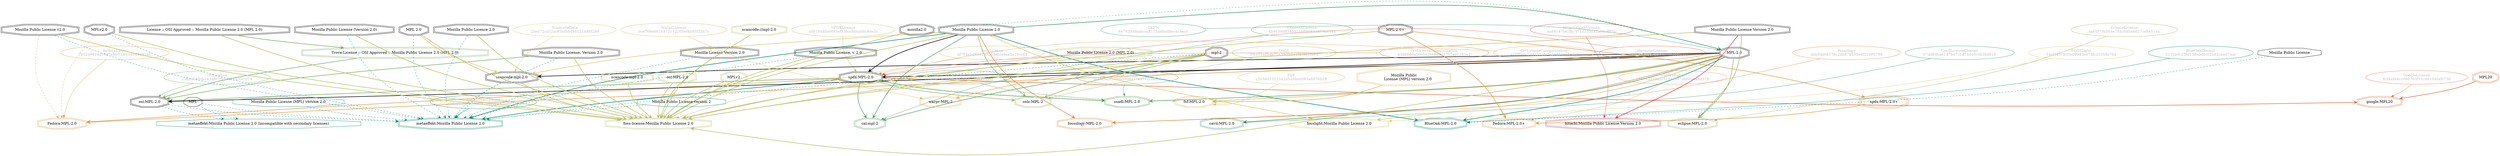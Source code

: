 strict digraph {
    node [shape=box];
    graph [splines=curved];
    2868 [label="SPDXLicense\na5618485e9f93ef93fea9d4a06c9de3c"
         ,fontcolor=gray
         ,color="#b8bf62"
         ,fillcolor="beige;1"
         ,shape=ellipse];
    2869 [label="spdx:MPL-2.0"
         ,shape=doubleoctagon];
    2870 [label="MPL-2.0"
         ,shape=doubleoctagon];
    2871 [label="Mozilla Public License 2.0"
         ,shape=doubleoctagon];
    5151 [label="OSILicense\n238b1190cb14346c7f957411830c2f74"
         ,fontcolor=gray
         ,color="#78ab63"
         ,fillcolor="beige;1"
         ,shape=ellipse];
    5152 [label="osi:MPL-2.0"
         ,shape=doubleoctagon];
    5153 [label="Mozilla Public License, Version 2.0"
         ,shape=doubleoctagon];
    5154 [label="Trove:License :: OSI Approved :: Mozilla Public License 2.0 (MPL 2.0)"
         ,color="#78ab63"
         ,shape=doubleoctagon];
    5155 [label="License :: OSI Approved :: Mozilla Public License 2.0 (MPL 2.0)"
         ,shape=doubleoctagon];
    5667 [label="GoogleLicense\nfc34af44c1680703f73168164faf0736"
         ,fontcolor=gray
         ,color="#e06f45"
         ,fillcolor="beige;1"
         ,shape=ellipse];
    5668 [label="google:MPL20"
         ,color="#e06f45"
         ,shape=doubleoctagon];
    5669 [label=MPL20
         ,color="#e06f45"
         ,shape=doubleoctagon];
    8122 [label="FedoraEntry\nc5b162923a2c5101e957ab6006a9d379"
         ,fontcolor=gray
         ,color="#e09d4b"
         ,fillcolor="beige;1"
         ,shape=ellipse];
    8123 [label="Fedora:MPL-2.0+"
         ,color="#e09d4b"
         ,shape=doubleoctagon];
    8124 [label="MPL-2.0+"
         ,shape=doubleoctagon];
    8125 [label="spdx:MPL-2.0+"
         ,color="#e09d4b"
         ,shape=tripleoctagon];
    8126 [label="FedoraEntry\n7b1249818d1567eb6033f158064491a5"
         ,fontcolor=gray
         ,color="#e09d4b"
         ,fillcolor="beige;1"
         ,shape=ellipse];
    8127 [label="Fedora:MPL-2.0"
         ,color="#e09d4b"
         ,shape=doubleoctagon];
    8128 [label="Mozilla Public License v2.0"
         ,shape=doubleoctagon];
    8129 [label="MPLv2.0"
         ,shape=doubleoctagon];
    9426 [label="Mozilla Public License"
         ,shape=octagon];
    9431 [label="BlueOakCouncil\n5132a9c25bf138ebd8c02b82cba574af"
         ,fontcolor=gray
         ,color="#00876c"
         ,fillcolor="beige;1"
         ,shape=ellipse];
    9432 [label="BlueOak:MPL-2.0"
         ,color="#00876c"
         ,shape=doubleoctagon];
    9658 [label="OSADLRule\n0c1fe9a3fb4fe63990a77aa772cb86fe"
         ,fontcolor=gray
         ,color="#58a066"
         ,fillcolor="beige;1"
         ,shape=ellipse];
    9659 [label="osadl:MPL-2.0"
         ,color="#58a066"
         ,shape=doubleoctagon];
    9930 [label="OSADLMatrix\n9930f4c2efaab696874ad5c65e171f62"
         ,fontcolor=gray
         ,color="#58a066"
         ,fillcolor="beige;1"
         ,shape=ellipse];
    10309 [label="FSF\nc5556d5322342d54946d083a8976b1ff"
          ,fontcolor=gray
          ,color="#deb256"
          ,fillcolor="beige;1"
          ,shape=ellipse];
    10310 [label="fsf:MPL-2.0"
          ,color="#deb256"
          ,shape=doubleoctagon];
    10311 [label="Mozilla Public\n       License (MPL) version 2.0"
          ,color="#deb256"
          ,shape=doubleoctagon];
    10316 [label=MPL,shape=octagon];
    10973 [label="ChooseALicense\n4b9439dff345d556ffb0832df7fde344"
          ,fontcolor=gray
          ,color="#58a066"
          ,fillcolor="beige;1"
          ,shape=ellipse];
    10974 [label="cal:mpl-2"
          ,color="#58a066"
          ,shape=doubleoctagon];
    10975 [label="mpl-2"
          ,shape=doubleoctagon];
    19535 [label="ScancodeData\n23ed72c032ac63bf884981224ff4f286"
          ,fontcolor=gray
          ,color="#dac767"
          ,fillcolor="beige;1"
          ,shape=ellipse];
    19536 [label="scancode:mpl-2.0"
          ,shape=doubleoctagon];
    19537 [label="MPL 2.0"
          ,shape=doubleoctagon];
    25893 [label="OSLC\n3fb453a25db71e39dfa5e1f439f16e68"
          ,fontcolor=gray
          ,color="#98b561"
          ,fillcolor="beige;1"
          ,shape=ellipse];
    25894 [label="oslc:MPL-2"
          ,color="#98b561"
          ,shape=doubleoctagon];
    25932 [label="Fossology\ndeb5de04178c2db879598edf21b95799"
          ,fontcolor=gray
          ,color="#e18745"
          ,fillcolor="beige;1"
          ,shape=ellipse];
    25933 [label="fossology:MPL-2.0"
          ,color="#e18745"
          ,shape=doubleoctagon];
    28331 [label="OKFN\n6476304feabcca8115a98ed8ec4c3ec0"
          ,fontcolor=gray
          ,color="#379469"
          ,fillcolor="beige;1"
          ,shape=ellipse];
    28332 [label="mozilla2.0"
          ,shape=doubleoctagon];
    35070 [label="OrtLicenseCategorization\nb3dbbd0a30c3426b8d9687b7a92163a1"
          ,fontcolor=gray
          ,color="#e06f45"
          ,fillcolor="beige;1"
          ,shape=ellipse];
    36209 [label="OrtLicenseCategorization\na16fff46c2d81b53fe7a2ed53865e0bf"
          ,fontcolor=gray
          ,color="#e09d4b"
          ,fillcolor="beige;1"
          ,shape=ellipse];
    37204 [label="CavilLicenseChange\n07dd846a61d7b47c5d73d40c0b36d816"
          ,fontcolor=gray
          ,color="#379469"
          ,fillcolor="beige;1"
          ,shape=ellipse];
    37205 [label="cavil:MPL-2.0"
          ,color="#379469"
          ,shape=doubleoctagon];
    44815 [label="MetaeffektLicense\ndb8e012043d3cd7c784c96dc088fd356"
          ,fontcolor=gray
          ,color="#00876c"
          ,fillcolor="beige;1"
          ,shape=ellipse];
    44816 [label="metaeffekt:Mozilla Public License 2.0"
          ,color="#00876c"
          ,shape=doubleoctagon];
    44817 [label="Mozilla Public License, v. 2.0"
          ,shape=doubleoctagon];
    44818 [label="Mozilla Public License (Version 2.0)"
          ,shape=doubleoctagon];
    44819 [label="Mozilla License Version 2.0"
          ,shape=doubleoctagon];
    44820 [label="Mozilla Public Licence 2.0"
          ,shape=doubleoctagon];
    44821 [label="Mozilla Public License version 2"
          ,color="#00876c"
          ,shape=octagon];
    44822 [label="Mozilla Public License (MPL) version 2.0"
          ,color="#00876c"
          ,shape=octagon];
    44824 [label="metaeffekt:Mozilla Public License 2.0 (incompatible with secondary licenses)"
          ,color="#00876c"
          ,shape=octagon];
    50028 [label="HermineLicense\ncc2a1ac590bc2a667ad99ae30d046cbe"
          ,fontcolor=gray
          ,color="#dc574a"
          ,fillcolor="beige;1"
          ,shape=ellipse];
    50175 [label="WarprLicense\n0ce706e661b372112205ef4b95f22b7c"
          ,fontcolor=gray
          ,color="#deb256"
          ,fillcolor="beige;1"
          ,shape=ellipse];
    50176 [label="warpr:MPL-2"
          ,color="#deb256"
          ,shape=doubleoctagon];
    50727 [label="FossLicense\ndf754abd894245283ebf46ea5a13cc8d"
          ,fontcolor=gray
          ,color="#b8bf62"
          ,fillcolor="beige;1"
          ,shape=ellipse];
    50728 [label="foss-license:Mozilla Public License 2.0"
          ,color="#b8bf62"
          ,shape=doubleoctagon];
    50729 [label="Mozilla Public License Version 2.0"
          ,shape=doubleoctagon];
    50730 [label="scancode://mpl-2.0"
          ,color="#b8bf62"
          ,shape=doubleoctagon];
    50731 [label="Mozilla Public License 2.0 (MPL 2.0)"
          ,color="#b8bf62"
          ,shape=doubleoctagon];
    50732 [label="scancode:mpl-2.0"
          ,color="#b8bf62"
          ,shape=doubleoctagon];
    50733 [label="osi:MPL-2.0"
          ,color="#b8bf62"
          ,shape=doubleoctagon];
    50734 [label=MPLv2
          ,color="#b8bf62"
          ,shape=doubleoctagon];
    51012 [label="FOSSLight\n34cf2497935e09983cd73fc25358c762"
          ,fontcolor=gray
          ,color="#dac767"
          ,fillcolor="beige;1"
          ,shape=ellipse];
    51013 [label="fosslight:Mozilla Public License 2.0"
          ,color="#dac767"
          ,shape=doubleoctagon];
    51327 [label="HitachiOpenLicense\nea66147b63fb7f71d235b42a9deff85c"
          ,fontcolor=gray
          ,color="#d43d51"
          ,fillcolor="beige;1"
          ,shape=ellipse];
    51328 [label="hitachi:Mozilla Public License Version 2.0"
          ,color="#d43d51"
          ,shape=doubleoctagon];
    54302 [label="EclipseLicense\naab5f73b364e784cb4bb6627ce8451a4"
          ,fontcolor=gray
          ,color="#98b561"
          ,fillcolor="beige;1"
          ,shape=ellipse];
    54303 [label="eclipse:MPL-2.0"
          ,color="#98b561"
          ,shape=doubleoctagon];
    2868 -> 2869 [weight=0.5
                 ,color="#b8bf62"];
    2869 -> 5152 [style=bold
                 ,arrowhead=vee
                 ,weight=0.7
                 ,color="#78ab63"];
    2869 -> 5668 [style=bold
                 ,arrowhead=vee
                 ,weight=0.7
                 ,color="#e06f45"];
    2869 -> 8127 [style=bold
                 ,arrowhead=vee
                 ,weight=0.7
                 ,color="#e09d4b"];
    2869 -> 9659 [style=bold
                 ,arrowhead=vee
                 ,weight=0.7
                 ,color="#58a066"];
    2869 -> 10310 [style=dashed
                  ,arrowhead=vee
                  ,weight=0.5
                  ,color="#deb256"];
    2869 -> 10974 [style=bold
                  ,arrowhead=vee
                  ,weight=0.7
                  ,color="#58a066"];
    2869 -> 25894 [style=bold
                  ,arrowhead=vee
                  ,weight=0.7
                  ,color="#98b561"];
    2869 -> 44816 [style=bold
                  ,arrowhead=vee
                  ,weight=0.7
                  ,color="#00876c"];
    2870 -> 2869 [style=bold
                 ,arrowhead=vee
                 ,weight=0.7];
    2870 -> 5152 [style=bold
                 ,arrowhead=vee
                 ,weight=0.7];
    2870 -> 8127 [style=bold
                 ,arrowhead=vee
                 ,weight=0.7
                 ,color="#e09d4b"];
    2870 -> 9432 [style=bold
                 ,arrowhead=vee
                 ,weight=0.7
                 ,color="#00876c"];
    2870 -> 9659 [style=bold
                 ,arrowhead=vee
                 ,weight=0.7
                 ,color="#58a066"];
    2870 -> 10310 [style=bold
                  ,arrowhead=vee
                  ,weight=0.7
                  ,color="#deb256"];
    2870 -> 19536 [style=bold
                  ,arrowhead=vee
                  ,weight=0.7];
    2870 -> 25933 [style=bold
                  ,arrowhead=vee
                  ,weight=0.7
                  ,color="#e18745"];
    2870 -> 37205 [style=bold
                  ,arrowhead=vee
                  ,weight=0.7
                  ,color="#379469"];
    2870 -> 37205 [style=bold
                  ,arrowhead=vee
                  ,weight=0.7
                  ,color="#379469"];
    2870 -> 50728 [style=bold
                  ,arrowhead=vee
                  ,weight=0.7
                  ,color="#b8bf62"];
    2870 -> 51013 [style=bold
                  ,arrowhead=vee
                  ,weight=0.7
                  ,color="#dac767"];
    2870 -> 54303 [style=bold
                  ,arrowhead=vee
                  ,weight=0.7
                  ,color="#98b561"];
    2871 -> 2869 [style=bold
                 ,arrowhead=vee
                 ,weight=0.7];
    2871 -> 2870 [style=bold
                 ,arrowhead=vee
                 ,weight=0.7
                 ,color="#379469"];
    2871 -> 9432 [style=bold
                 ,arrowhead=vee
                 ,weight=0.7
                 ,color="#00876c"];
    2871 -> 10974 [style=bold
                  ,arrowhead=vee
                  ,weight=0.7
                  ,color="#58a066"];
    2871 -> 19536 [style=bold
                  ,arrowhead=vee
                  ,weight=0.7
                  ,color="#dac767"];
    2871 -> 25894 [style=bold
                  ,arrowhead=vee
                  ,weight=0.7
                  ,color="#98b561"];
    2871 -> 25933 [style=bold
                  ,arrowhead=vee
                  ,weight=0.7
                  ,color="#e18745"];
    2871 -> 44816 [style=bold
                  ,arrowhead=vee
                  ,weight=0.7
                  ,color="#00876c"];
    2871 -> 44816 [style=bold
                  ,arrowhead=vee
                  ,weight=0.7
                  ,color="#00876c"];
    2871 -> 50728 [style=bold
                  ,arrowhead=vee
                  ,weight=0.7
                  ,color="#b8bf62"];
    2871 -> 51013 [style=bold
                  ,arrowhead=vee
                  ,weight=0.7
                  ,color="#dac767"];
    5151 -> 5152 [weight=0.5
                 ,color="#78ab63"];
    5152 -> 44816 [style=dashed
                  ,arrowhead=vee
                  ,weight=0.5
                  ,color="#00876c"];
    5152 -> 44824 [style=dashed
                  ,arrowhead=vee
                  ,weight=0.5
                  ,color="#00876c"];
    5153 -> 5152 [style=bold
                 ,arrowhead=vee
                 ,weight=0.7
                 ,color="#78ab63"];
    5153 -> 44816 [style=dashed
                  ,arrowhead=vee
                  ,weight=0.5
                  ,color="#00876c"];
    5153 -> 50728 [style=bold
                  ,arrowhead=vee
                  ,weight=0.7
                  ,color="#b8bf62"];
    5154 -> 5152 [style=bold
                 ,arrowhead=vee
                 ,weight=0.7
                 ,color="#78ab63"];
    5155 -> 5154 [style=bold
                 ,arrowhead=vee
                 ,weight=0.7
                 ,color="#78ab63"];
    5155 -> 50728 [style=bold
                  ,arrowhead=vee
                  ,weight=0.7
                  ,color="#b8bf62"];
    5667 -> 5668 [weight=0.5
                 ,color="#e06f45"];
    5669 -> 5668 [style=bold
                 ,arrowhead=vee
                 ,weight=0.7
                 ,color="#e06f45"];
    8122 -> 8123 [weight=0.5
                 ,color="#e09d4b"];
    8124 -> 8123 [style=bold
                 ,arrowhead=vee
                 ,weight=0.7
                 ,color="#e09d4b"];
    8124 -> 8125 [style=bold
                 ,arrowhead=vee
                 ,weight=0.7
                 ,color="#e09d4b"];
    8124 -> 50728 [style=bold
                  ,arrowhead=vee
                  ,weight=0.7
                  ,color="#b8bf62"];
    8125 -> 8123 [style=bold
                 ,arrowhead=vee
                 ,weight=0.7
                 ,color="#e09d4b"];
    8126 -> 8127 [weight=0.5
                 ,color="#e09d4b"];
    8128 -> 8127 [style=dashed
                 ,arrowhead=vee
                 ,weight=0.5
                 ,color="#e09d4b"];
    8128 -> 44816 [style=dashed
                  ,arrowhead=vee
                  ,weight=0.5
                  ,color="#00876c"];
    8128 -> 50728 [style=bold
                  ,arrowhead=vee
                  ,weight=0.7
                  ,color="#b8bf62"];
    8129 -> 8127 [style=dashed
                 ,arrowhead=vee
                 ,weight=0.5
                 ,color="#e09d4b"];
    8129 -> 44816 [style=dashed
                  ,arrowhead=vee
                  ,weight=0.5
                  ,color="#00876c"];
    8129 -> 50728 [style=bold
                  ,arrowhead=vee
                  ,weight=0.7
                  ,color="#b8bf62"];
    9426 -> 9432 [style=dashed
                 ,arrowhead=vee
                 ,weight=0.5
                 ,color="#00876c"];
    9431 -> 9432 [weight=0.5
                 ,color="#00876c"];
    9658 -> 9659 [weight=0.5
                 ,color="#58a066"];
    9930 -> 9659 [weight=0.5
                 ,color="#58a066"];
    10309 -> 10310 [weight=0.5
                   ,color="#deb256"];
    10311 -> 10310 [style=bold
                   ,arrowhead=vee
                   ,weight=0.7
                   ,color="#deb256"];
    10316 -> 44816 [style=dashed
                   ,arrowhead=vee
                   ,weight=0.5
                   ,color="#00876c"];
    10316 -> 44824 [style=dashed
                   ,arrowhead=vee
                   ,weight=0.5
                   ,color="#00876c"];
    10973 -> 10974 [weight=0.5
                   ,color="#58a066"];
    10975 -> 10974 [style=bold
                   ,arrowhead=vee
                   ,weight=0.7
                   ,color="#58a066"];
    10975 -> 25894 [style=bold
                   ,arrowhead=vee
                   ,weight=0.7
                   ,color="#98b561"];
    10975 -> 44816 [style=dashed
                   ,arrowhead=vee
                   ,weight=0.5
                   ,color="#00876c"];
    10975 -> 50176 [style=bold
                   ,arrowhead=vee
                   ,weight=0.7
                   ,color="#deb256"];
    10975 -> 50728 [style=bold
                   ,arrowhead=vee
                   ,weight=0.7
                   ,color="#b8bf62"];
    19535 -> 19536 [weight=0.5
                   ,color="#dac767"];
    19536 -> 44816 [style=dashed
                   ,arrowhead=vee
                   ,weight=0.5
                   ,color="#00876c"];
    19536 -> 50728 [style=bold
                   ,arrowhead=vee
                   ,weight=0.7
                   ,color="#b8bf62"];
    19537 -> 19536 [style=bold
                   ,arrowhead=vee
                   ,weight=0.7
                   ,color="#dac767"];
    19537 -> 44816 [style=dashed
                   ,arrowhead=vee
                   ,weight=0.5
                   ,color="#00876c"];
    19537 -> 50728 [style=bold
                   ,arrowhead=vee
                   ,weight=0.7
                   ,color="#b8bf62"];
    25893 -> 25894 [weight=0.5
                   ,color="#98b561"];
    25932 -> 25933 [weight=0.5
                   ,color="#e18745"];
    28331 -> 2870 [weight=0.5
                  ,color="#379469"];
    28332 -> 2870 [style=dashed
                  ,arrowhead=vee
                  ,weight=0.5
                  ,color="#379469"];
    28332 -> 50728 [style=bold
                   ,arrowhead=vee
                   ,weight=0.7
                   ,color="#b8bf62"];
    35070 -> 2869 [weight=0.5
                  ,color="#e06f45"];
    36209 -> 2869 [weight=0.5
                  ,color="#e09d4b"];
    37204 -> 37205 [weight=0.5
                   ,color="#379469"];
    44815 -> 44816 [weight=0.5
                   ,color="#00876c"];
    44817 -> 44816 [style=dashed
                   ,arrowhead=vee
                   ,weight=0.5
                   ,color="#00876c"];
    44817 -> 50728 [style=bold
                   ,arrowhead=vee
                   ,weight=0.7
                   ,color="#b8bf62"];
    44818 -> 44816 [style=dashed
                   ,arrowhead=vee
                   ,weight=0.5
                   ,color="#00876c"];
    44818 -> 50728 [style=bold
                   ,arrowhead=vee
                   ,weight=0.7
                   ,color="#b8bf62"];
    44819 -> 44816 [style=dashed
                   ,arrowhead=vee
                   ,weight=0.5
                   ,color="#00876c"];
    44819 -> 50728 [style=bold
                   ,arrowhead=vee
                   ,weight=0.7
                   ,color="#b8bf62"];
    44820 -> 44816 [style=dashed
                   ,arrowhead=vee
                   ,weight=0.5
                   ,color="#00876c"];
    44820 -> 50728 [style=bold
                   ,arrowhead=vee
                   ,weight=0.7
                   ,color="#b8bf62"];
    44821 -> 44816 [style=dashed
                   ,arrowhead=vee
                   ,weight=0.5
                   ,color="#00876c"];
    44822 -> 44816 [style=dashed
                   ,arrowhead=vee
                   ,weight=0.5
                   ,color="#00876c"];
    50028 -> 2869 [weight=0.5
                  ,color="#dc574a"];
    50175 -> 50176 [weight=0.5
                   ,color="#deb256"];
    50727 -> 50728 [weight=0.5
                   ,color="#b8bf62"];
    50729 -> 50728 [style=bold
                   ,arrowhead=vee
                   ,weight=0.7
                   ,color="#b8bf62"];
    50729 -> 51328 [style=bold
                   ,arrowhead=vee
                   ,weight=0.7
                   ,color="#d43d51"];
    50729 -> 54303 [style=bold
                   ,arrowhead=vee
                   ,weight=0.7
                   ,color="#98b561"];
    50730 -> 50728 [style=bold
                   ,arrowhead=vee
                   ,weight=0.7
                   ,color="#b8bf62"];
    50731 -> 50728 [style=bold
                   ,arrowhead=vee
                   ,weight=0.7
                   ,color="#b8bf62"];
    50732 -> 50728 [style=bold
                   ,arrowhead=vee
                   ,weight=0.7
                   ,color="#b8bf62"];
    50733 -> 50728 [style=bold
                   ,arrowhead=vee
                   ,weight=0.7
                   ,color="#b8bf62"];
    50734 -> 50728 [style=bold
                   ,arrowhead=vee
                   ,weight=0.7
                   ,color="#b8bf62"];
    51012 -> 51013 [weight=0.5
                   ,color="#dac767"];
    51327 -> 51328 [weight=0.5
                   ,color="#d43d51"];
    54302 -> 54303 [weight=0.5
                   ,color="#98b561"];
}
